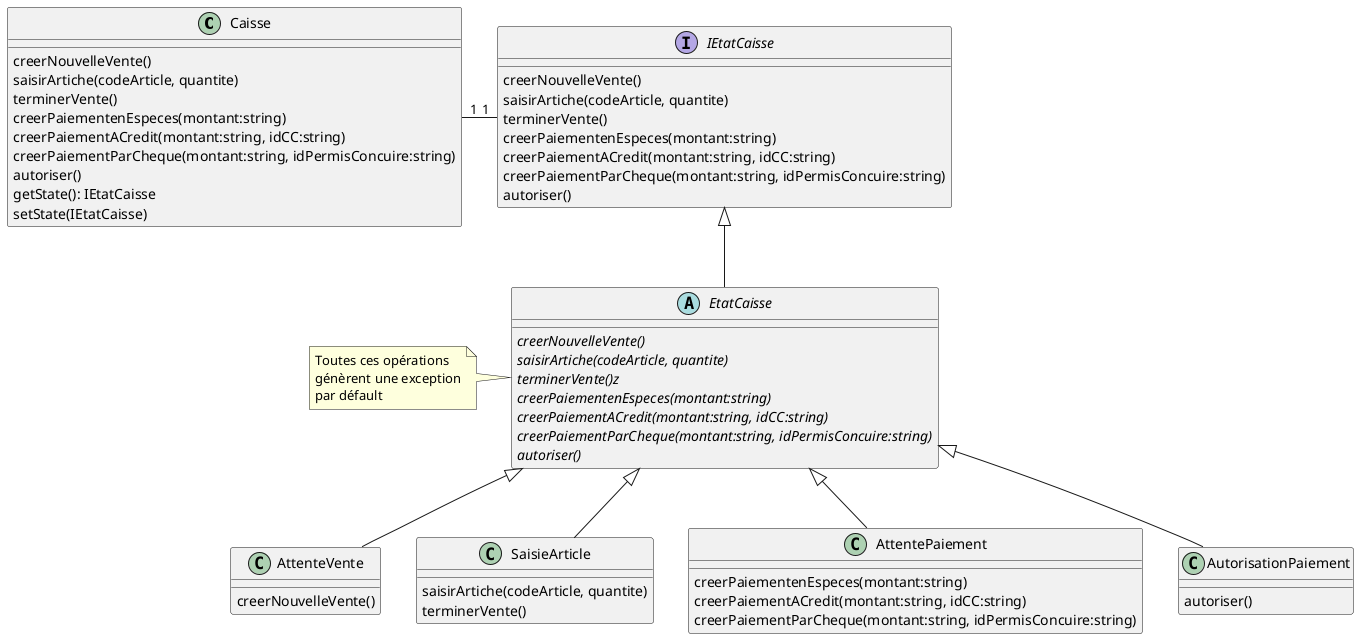 @startuml


class Caisse {
creerNouvelleVente()
saisirArtiche(codeArticle, quantite)
terminerVente()
creerPaiementenEspeces(montant:string)
creerPaiementACredit(montant:string, idCC:string)
creerPaiementParCheque(montant:string, idPermisConcuire:string)
autoriser()
getState(): IEtatCaisse
setState(IEtatCaisse)

}

interface IEtatCaisse{
creerNouvelleVente()
saisirArtiche(codeArticle, quantite)
terminerVente()
creerPaiementenEspeces(montant:string)
creerPaiementACredit(montant:string, idCC:string)
creerPaiementParCheque(montant:string, idPermisConcuire:string)
autoriser()

}

abstract class EtatCaisse {
{abstract} creerNouvelleVente()
{abstract} saisirArtiche(codeArticle, quantite)
{abstract} terminerVente()z
{abstract} creerPaiementenEspeces(montant:string)
{abstract} creerPaiementACredit(montant:string, idCC:string)
{abstract} creerPaiementParCheque(montant:string, idPermisConcuire:string)
{abstract} autoriser()
}
class AttenteVente  {
    creerNouvelleVente()
} 

class SaisieArticle {
saisirArtiche(codeArticle, quantite)
terminerVente()
}

class AttentePaiement {
creerPaiementenEspeces(montant:string)
creerPaiementACredit(montant:string, idCC:string)
creerPaiementParCheque(montant:string, idPermisConcuire:string)
}

class AutorisationPaiement {
    autoriser()
}

Caisse "1" -right- "1" IEtatCaisse
IEtatCaisse <|-down- EtatCaisse
EtatCaisse <|-- AttenteVente
EtatCaisse <|-- AttentePaiement
EtatCaisse <|-- SaisieArticle
EtatCaisse <|-- AutorisationPaiement
note left of EtatCaisse: Toutes ces opérations\ngénèrent une exception\npar défault
@enduml


@startuml
skinparam Style strictuml

participant ":Caisse" as C
participant "av:AttenteVente"  as AV
participant "sa:SaisieArticles" as SA 
Participant ":EtatCaisse" as IS <<Abstract>>

 --> C**: create()
 activate C
C --> AV**: create()
C -> C: setState(av)
activate C
deactivate C
deactivate C

 --> C: creerNouvelleVente()
activate C
C -> C: av = getState();
activate C
deactivate C
C -> AV: IEtatCaisse sa = \ncreerNouvelleVente(this)
activate AV
AV -> AV: IEtatCaisse sa = \ncreerNouvelleVente(this)
activate AV
AV -> SA**: create()
deactivate AV
C <-- AV
deactivate AV

C -> C: setState(sa)
activate C
deactivate C
 <-- C 
deactivate C




 -> C: creerNouvelleVente()
activate C
C -> C: sa = getState();
activate C
deactivate C
C -> SA: IEtatCaisse av2 = \ncreerNouvelleVente(this)
SA -> IS : IEtatCaisse av2 = \ncreerNouvelleVente(this)
IS --> Exception**: throw("Operation not \navailable for this state")
<-- IS 
deactivate C
@enduml